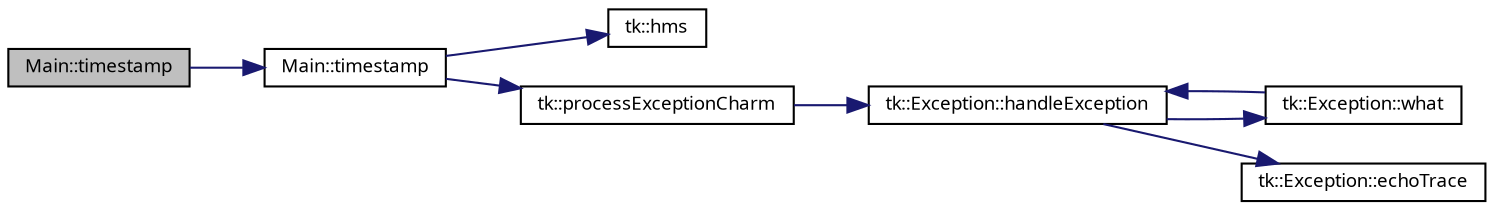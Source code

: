digraph "Main::timestamp"
{
 // INTERACTIVE_SVG=YES
  bgcolor="transparent";
  edge [fontname="sans-serif",fontsize="9",labelfontname="sans-serif",labelfontsize="9"];
  node [fontname="sans-serif",fontsize="9",shape=record];
  rankdir="LR";
  Node1 [label="Main::timestamp",height=0.2,width=0.4,color="black", fillcolor="grey75", style="filled", fontcolor="black"];
  Node1 -> Node2 [color="midnightblue",fontsize="9",style="solid",fontname="sans-serif"];
  Node2 [label="Main::timestamp",height=0.2,width=0.4,color="black",URL="$class_main.html#a64db7119960c8ef9909a2ec1920fc6ce",tooltip="Add a time stamp contributing to final timers output. "];
  Node2 -> Node3 [color="midnightblue",fontsize="9",style="solid",fontname="sans-serif"];
  Node3 [label="tk::hms",height=0.2,width=0.4,color="black",URL="$namespacetk.html#ad6260a3dcdcb9a995a4886e566b665c4",tooltip="Convert existing time stamp as a real to Watch (global scope) "];
  Node2 -> Node4 [color="midnightblue",fontsize="9",style="solid",fontname="sans-serif"];
  Node4 [label="tk::processExceptionCharm",height=0.2,width=0.4,color="black",URL="$namespacetk.html#af04df49334286e653e440035c499a8d1",tooltip="Process an exception from the Charm++ runtime system. "];
  Node4 -> Node5 [color="midnightblue",fontsize="9",style="solid",fontname="sans-serif"];
  Node5 [label="tk::Exception::handleException",height=0.2,width=0.4,color="black",URL="$classtk_1_1_exception.html#aef3989f5d076c0282329daa2a646b1c6",tooltip="Handle Exception. "];
  Node5 -> Node6 [color="midnightblue",fontsize="9",style="solid",fontname="sans-serif"];
  Node6 [label="tk::Exception::what",height=0.2,width=0.4,color="black",URL="$classtk_1_1_exception.html#a0bc4b622d95adf72e77f639fd6aefbbe"];
  Node6 -> Node5 [color="midnightblue",fontsize="9",style="solid",fontname="sans-serif"];
  Node5 -> Node7 [color="midnightblue",fontsize="9",style="solid",fontname="sans-serif"];
  Node7 [label="tk::Exception::echoTrace",height=0.2,width=0.4,color="black",URL="$classtk_1_1_exception.html#a98bc4bc0d8ef380a2b90c5815a80f53a",tooltip="Demangle and Echo call trace. "];
}
